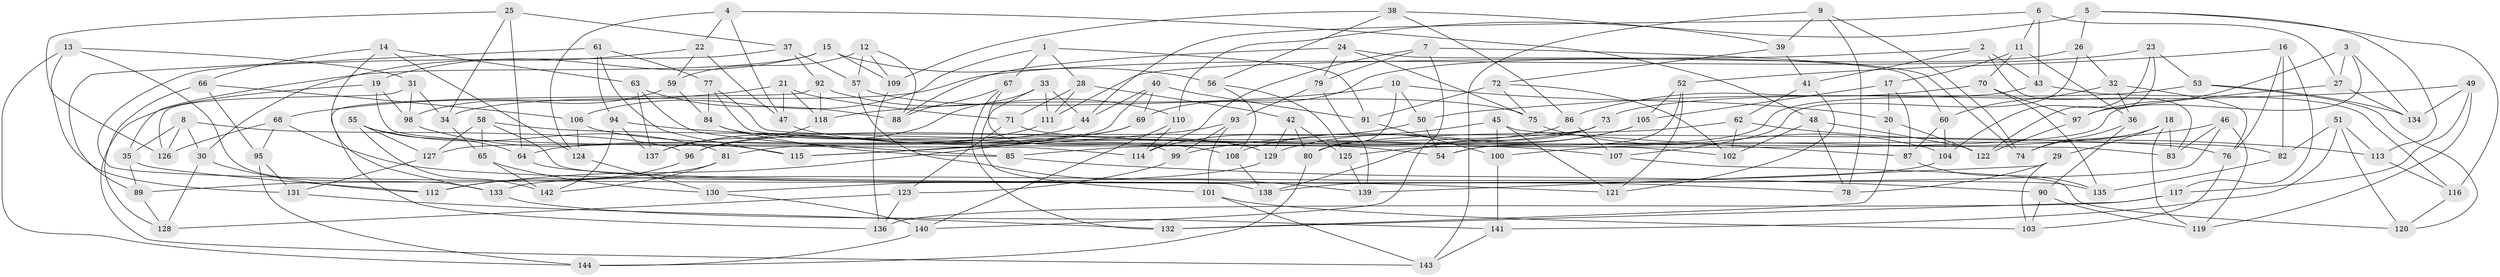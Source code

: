 // coarse degree distribution, {6: 0.42, 4: 0.54, 3: 0.03, 5: 0.01}
// Generated by graph-tools (version 1.1) at 2025/24/03/03/25 07:24:28]
// undirected, 144 vertices, 288 edges
graph export_dot {
graph [start="1"]
  node [color=gray90,style=filled];
  1;
  2;
  3;
  4;
  5;
  6;
  7;
  8;
  9;
  10;
  11;
  12;
  13;
  14;
  15;
  16;
  17;
  18;
  19;
  20;
  21;
  22;
  23;
  24;
  25;
  26;
  27;
  28;
  29;
  30;
  31;
  32;
  33;
  34;
  35;
  36;
  37;
  38;
  39;
  40;
  41;
  42;
  43;
  44;
  45;
  46;
  47;
  48;
  49;
  50;
  51;
  52;
  53;
  54;
  55;
  56;
  57;
  58;
  59;
  60;
  61;
  62;
  63;
  64;
  65;
  66;
  67;
  68;
  69;
  70;
  71;
  72;
  73;
  74;
  75;
  76;
  77;
  78;
  79;
  80;
  81;
  82;
  83;
  84;
  85;
  86;
  87;
  88;
  89;
  90;
  91;
  92;
  93;
  94;
  95;
  96;
  97;
  98;
  99;
  100;
  101;
  102;
  103;
  104;
  105;
  106;
  107;
  108;
  109;
  110;
  111;
  112;
  113;
  114;
  115;
  116;
  117;
  118;
  119;
  120;
  121;
  122;
  123;
  124;
  125;
  126;
  127;
  128;
  129;
  130;
  131;
  132;
  133;
  134;
  135;
  136;
  137;
  138;
  139;
  140;
  141;
  142;
  143;
  144;
  1 -- 28;
  1 -- 67;
  1 -- 91;
  1 -- 106;
  2 -- 41;
  2 -- 83;
  2 -- 43;
  2 -- 111;
  3 -- 134;
  3 -- 27;
  3 -- 125;
  3 -- 97;
  4 -- 47;
  4 -- 22;
  4 -- 124;
  4 -- 48;
  5 -- 116;
  5 -- 113;
  5 -- 26;
  5 -- 110;
  6 -- 11;
  6 -- 27;
  6 -- 43;
  6 -- 44;
  7 -- 74;
  7 -- 114;
  7 -- 140;
  7 -- 79;
  8 -- 126;
  8 -- 30;
  8 -- 96;
  8 -- 35;
  9 -- 39;
  9 -- 78;
  9 -- 74;
  9 -- 143;
  10 -- 50;
  10 -- 80;
  10 -- 118;
  10 -- 20;
  11 -- 17;
  11 -- 36;
  11 -- 70;
  12 -- 57;
  12 -- 109;
  12 -- 59;
  12 -- 88;
  13 -- 131;
  13 -- 133;
  13 -- 144;
  13 -- 31;
  14 -- 124;
  14 -- 63;
  14 -- 66;
  14 -- 133;
  15 -- 19;
  15 -- 56;
  15 -- 109;
  15 -- 35;
  16 -- 52;
  16 -- 82;
  16 -- 76;
  16 -- 117;
  17 -- 87;
  17 -- 20;
  17 -- 105;
  18 -- 74;
  18 -- 83;
  18 -- 119;
  18 -- 29;
  19 -- 98;
  19 -- 143;
  19 -- 114;
  20 -- 122;
  20 -- 132;
  21 -- 47;
  21 -- 71;
  21 -- 68;
  21 -- 118;
  22 -- 30;
  22 -- 47;
  22 -- 59;
  23 -- 104;
  23 -- 53;
  23 -- 34;
  23 -- 122;
  24 -- 88;
  24 -- 60;
  24 -- 79;
  24 -- 75;
  25 -- 37;
  25 -- 64;
  25 -- 34;
  25 -- 126;
  26 -- 69;
  26 -- 107;
  26 -- 32;
  27 -- 134;
  27 -- 97;
  28 -- 111;
  28 -- 71;
  28 -- 42;
  29 -- 139;
  29 -- 103;
  29 -- 78;
  30 -- 128;
  30 -- 112;
  31 -- 126;
  31 -- 34;
  31 -- 98;
  32 -- 36;
  32 -- 60;
  32 -- 76;
  33 -- 96;
  33 -- 111;
  33 -- 101;
  33 -- 44;
  34 -- 65;
  35 -- 112;
  35 -- 89;
  36 -- 74;
  36 -- 90;
  37 -- 57;
  37 -- 92;
  37 -- 138;
  38 -- 56;
  38 -- 109;
  38 -- 39;
  38 -- 86;
  39 -- 72;
  39 -- 41;
  40 -- 91;
  40 -- 127;
  40 -- 69;
  40 -- 44;
  41 -- 62;
  41 -- 121;
  42 -- 129;
  42 -- 80;
  42 -- 125;
  43 -- 116;
  43 -- 54;
  44 -- 64;
  45 -- 121;
  45 -- 100;
  45 -- 99;
  45 -- 87;
  46 -- 138;
  46 -- 119;
  46 -- 100;
  46 -- 83;
  47 -- 54;
  48 -- 102;
  48 -- 78;
  48 -- 122;
  49 -- 50;
  49 -- 117;
  49 -- 134;
  49 -- 119;
  50 -- 54;
  50 -- 114;
  51 -- 120;
  51 -- 141;
  51 -- 82;
  51 -- 113;
  52 -- 54;
  52 -- 105;
  52 -- 121;
  53 -- 134;
  53 -- 73;
  53 -- 120;
  55 -- 127;
  55 -- 64;
  55 -- 142;
  55 -- 81;
  56 -- 125;
  56 -- 108;
  57 -- 139;
  57 -- 75;
  58 -- 76;
  58 -- 135;
  58 -- 127;
  58 -- 65;
  59 -- 84;
  59 -- 98;
  60 -- 87;
  60 -- 104;
  61 -- 89;
  61 -- 77;
  61 -- 94;
  61 -- 115;
  62 -- 102;
  62 -- 113;
  62 -- 80;
  63 -- 137;
  63 -- 88;
  63 -- 85;
  64 -- 121;
  65 -- 130;
  65 -- 142;
  66 -- 95;
  66 -- 106;
  66 -- 128;
  67 -- 132;
  67 -- 88;
  67 -- 99;
  68 -- 126;
  68 -- 95;
  68 -- 78;
  69 -- 112;
  69 -- 115;
  70 -- 86;
  70 -- 135;
  70 -- 97;
  71 -- 123;
  71 -- 82;
  72 -- 91;
  72 -- 75;
  72 -- 102;
  73 -- 81;
  73 -- 138;
  73 -- 85;
  75 -- 104;
  76 -- 103;
  77 -- 83;
  77 -- 102;
  77 -- 84;
  79 -- 139;
  79 -- 93;
  80 -- 144;
  81 -- 89;
  81 -- 142;
  82 -- 135;
  84 -- 129;
  84 -- 85;
  85 -- 90;
  86 -- 107;
  86 -- 96;
  87 -- 135;
  89 -- 128;
  90 -- 103;
  90 -- 119;
  91 -- 100;
  92 -- 110;
  92 -- 118;
  92 -- 136;
  93 -- 101;
  93 -- 115;
  93 -- 99;
  94 -- 142;
  94 -- 137;
  94 -- 107;
  95 -- 131;
  95 -- 144;
  96 -- 112;
  97 -- 122;
  98 -- 115;
  99 -- 123;
  100 -- 141;
  101 -- 103;
  101 -- 143;
  104 -- 133;
  105 -- 108;
  105 -- 129;
  106 -- 108;
  106 -- 124;
  107 -- 120;
  108 -- 138;
  109 -- 136;
  110 -- 114;
  110 -- 140;
  111 -- 137;
  113 -- 116;
  116 -- 120;
  117 -- 136;
  117 -- 132;
  118 -- 137;
  123 -- 128;
  123 -- 136;
  124 -- 130;
  125 -- 139;
  127 -- 131;
  129 -- 130;
  130 -- 140;
  131 -- 132;
  133 -- 141;
  140 -- 144;
  141 -- 143;
}
